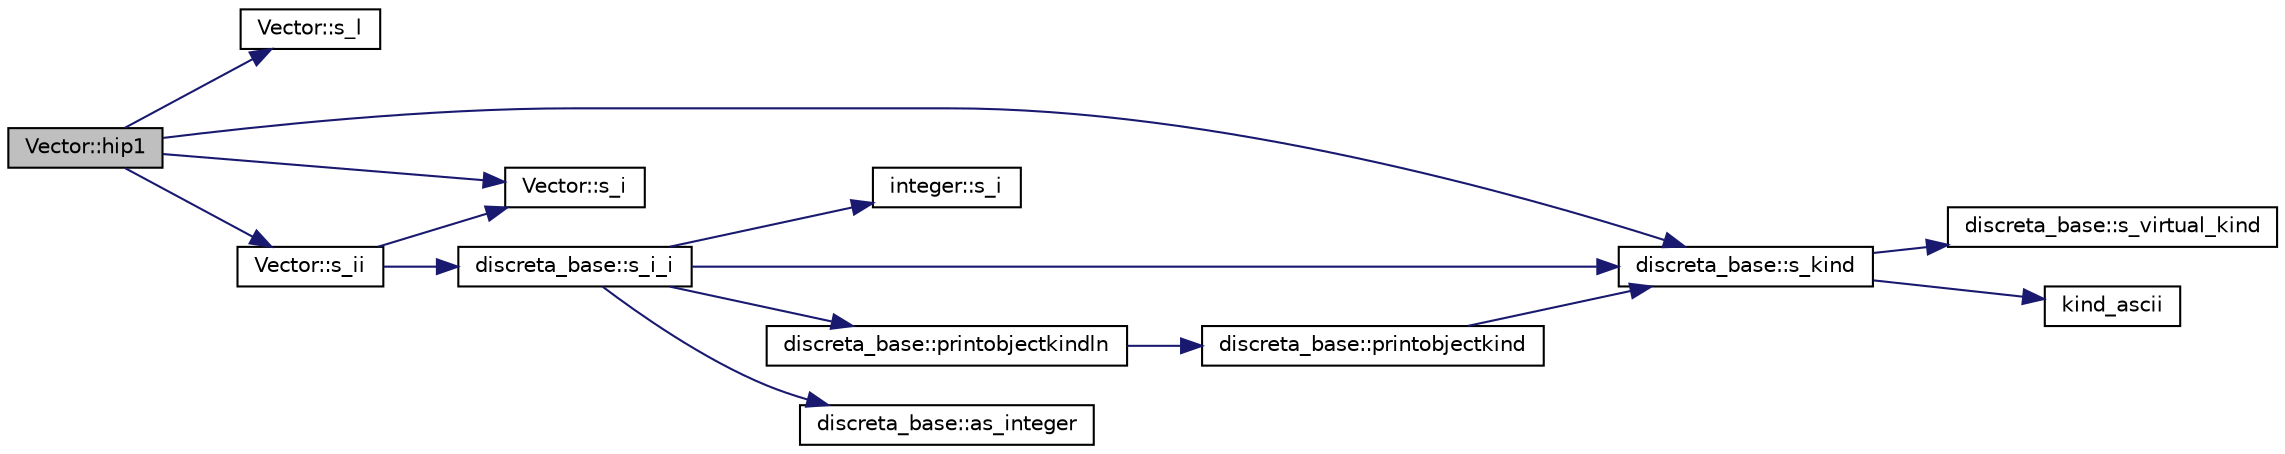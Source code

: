 digraph "Vector::hip1"
{
  edge [fontname="Helvetica",fontsize="10",labelfontname="Helvetica",labelfontsize="10"];
  node [fontname="Helvetica",fontsize="10",shape=record];
  rankdir="LR";
  Node2115 [label="Vector::hip1",height=0.2,width=0.4,color="black", fillcolor="grey75", style="filled", fontcolor="black"];
  Node2115 -> Node2116 [color="midnightblue",fontsize="10",style="solid",fontname="Helvetica"];
  Node2116 [label="Vector::s_l",height=0.2,width=0.4,color="black", fillcolor="white", style="filled",URL="$d5/db2/class_vector.html#ad2dc082288f858d22a528832289e0704"];
  Node2115 -> Node2117 [color="midnightblue",fontsize="10",style="solid",fontname="Helvetica"];
  Node2117 [label="Vector::s_i",height=0.2,width=0.4,color="black", fillcolor="white", style="filled",URL="$d5/db2/class_vector.html#a1c4fe1752523df8119f70dd550244871"];
  Node2115 -> Node2118 [color="midnightblue",fontsize="10",style="solid",fontname="Helvetica"];
  Node2118 [label="discreta_base::s_kind",height=0.2,width=0.4,color="black", fillcolor="white", style="filled",URL="$d7/d71/classdiscreta__base.html#a8a830025c74adbbc3362418a7c2ba157"];
  Node2118 -> Node2119 [color="midnightblue",fontsize="10",style="solid",fontname="Helvetica"];
  Node2119 [label="discreta_base::s_virtual_kind",height=0.2,width=0.4,color="black", fillcolor="white", style="filled",URL="$d7/d71/classdiscreta__base.html#a52778a6d6943a468be083d0785d418fb"];
  Node2118 -> Node2120 [color="midnightblue",fontsize="10",style="solid",fontname="Helvetica"];
  Node2120 [label="kind_ascii",height=0.2,width=0.4,color="black", fillcolor="white", style="filled",URL="$d9/d60/discreta_8h.html#ad0ce825a9f29bc6cec27e1b64cfe27bf"];
  Node2115 -> Node2121 [color="midnightblue",fontsize="10",style="solid",fontname="Helvetica"];
  Node2121 [label="Vector::s_ii",height=0.2,width=0.4,color="black", fillcolor="white", style="filled",URL="$d5/db2/class_vector.html#a75d4942cc7b9794717b4846c10520db8"];
  Node2121 -> Node2117 [color="midnightblue",fontsize="10",style="solid",fontname="Helvetica"];
  Node2121 -> Node2122 [color="midnightblue",fontsize="10",style="solid",fontname="Helvetica"];
  Node2122 [label="discreta_base::s_i_i",height=0.2,width=0.4,color="black", fillcolor="white", style="filled",URL="$d7/d71/classdiscreta__base.html#aadb92c01fbe69b3034b0214b33fbc735"];
  Node2122 -> Node2118 [color="midnightblue",fontsize="10",style="solid",fontname="Helvetica"];
  Node2122 -> Node2123 [color="midnightblue",fontsize="10",style="solid",fontname="Helvetica"];
  Node2123 [label="discreta_base::printobjectkindln",height=0.2,width=0.4,color="black", fillcolor="white", style="filled",URL="$d7/d71/classdiscreta__base.html#a677ccc8f392ebedde05e453f8cf59559"];
  Node2123 -> Node2124 [color="midnightblue",fontsize="10",style="solid",fontname="Helvetica"];
  Node2124 [label="discreta_base::printobjectkind",height=0.2,width=0.4,color="black", fillcolor="white", style="filled",URL="$d7/d71/classdiscreta__base.html#aa75a1314aa706909b029664944904231"];
  Node2124 -> Node2118 [color="midnightblue",fontsize="10",style="solid",fontname="Helvetica"];
  Node2122 -> Node2125 [color="midnightblue",fontsize="10",style="solid",fontname="Helvetica"];
  Node2125 [label="discreta_base::as_integer",height=0.2,width=0.4,color="black", fillcolor="white", style="filled",URL="$d7/d71/classdiscreta__base.html#a00d7691eaf874fd283d942692fe8dd26"];
  Node2122 -> Node2126 [color="midnightblue",fontsize="10",style="solid",fontname="Helvetica"];
  Node2126 [label="integer::s_i",height=0.2,width=0.4,color="black", fillcolor="white", style="filled",URL="$d0/de5/classinteger.html#adf28e9f94d4c844adaa950deeb80b904"];
}
